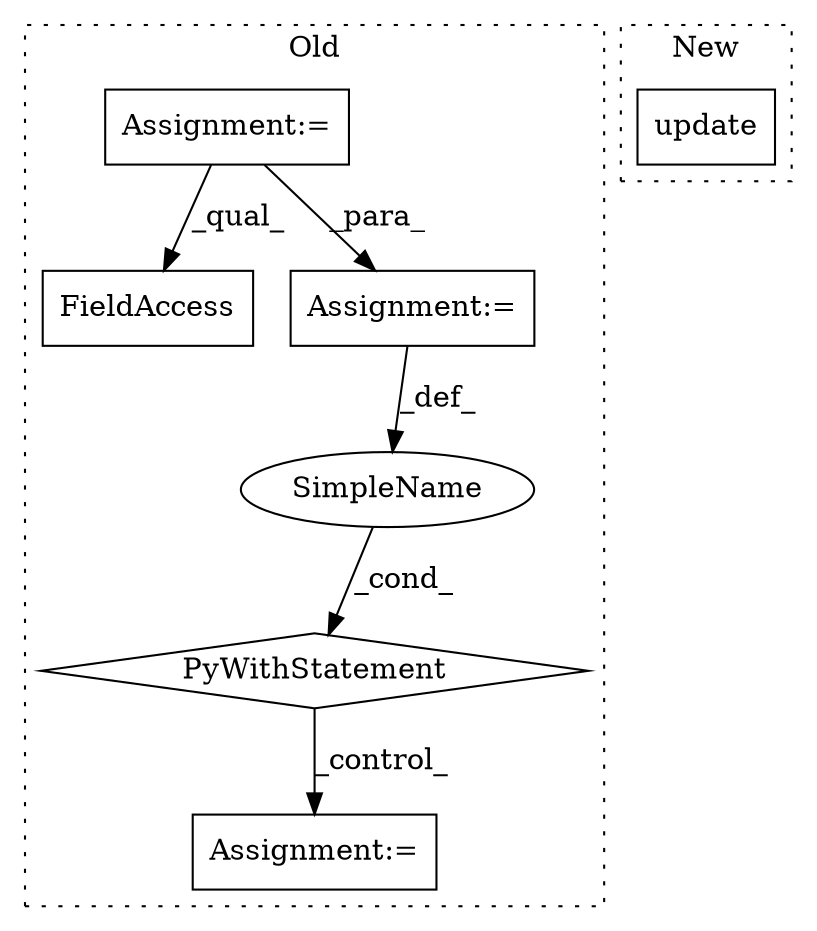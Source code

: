 digraph G {
subgraph cluster0 {
1 [label="PyWithStatement" a="104" s="5174,5201" l="10,2" shape="diamond"];
3 [label="Assignment:=" a="7" s="5218" l="3" shape="box"];
4 [label="SimpleName" a="42" s="" l="" shape="ellipse"];
5 [label="Assignment:=" a="7" s="4374" l="2" shape="box"];
6 [label="FieldAccess" a="22" s="5015" l="7" shape="box"];
7 [label="Assignment:=" a="7" s="5014" l="1" shape="box"];
label = "Old";
style="dotted";
}
subgraph cluster1 {
2 [label="update" a="32" s="7136,7187" l="7,1" shape="box"];
label = "New";
style="dotted";
}
1 -> 3 [label="_control_"];
4 -> 1 [label="_cond_"];
5 -> 6 [label="_qual_"];
5 -> 7 [label="_para_"];
7 -> 4 [label="_def_"];
}